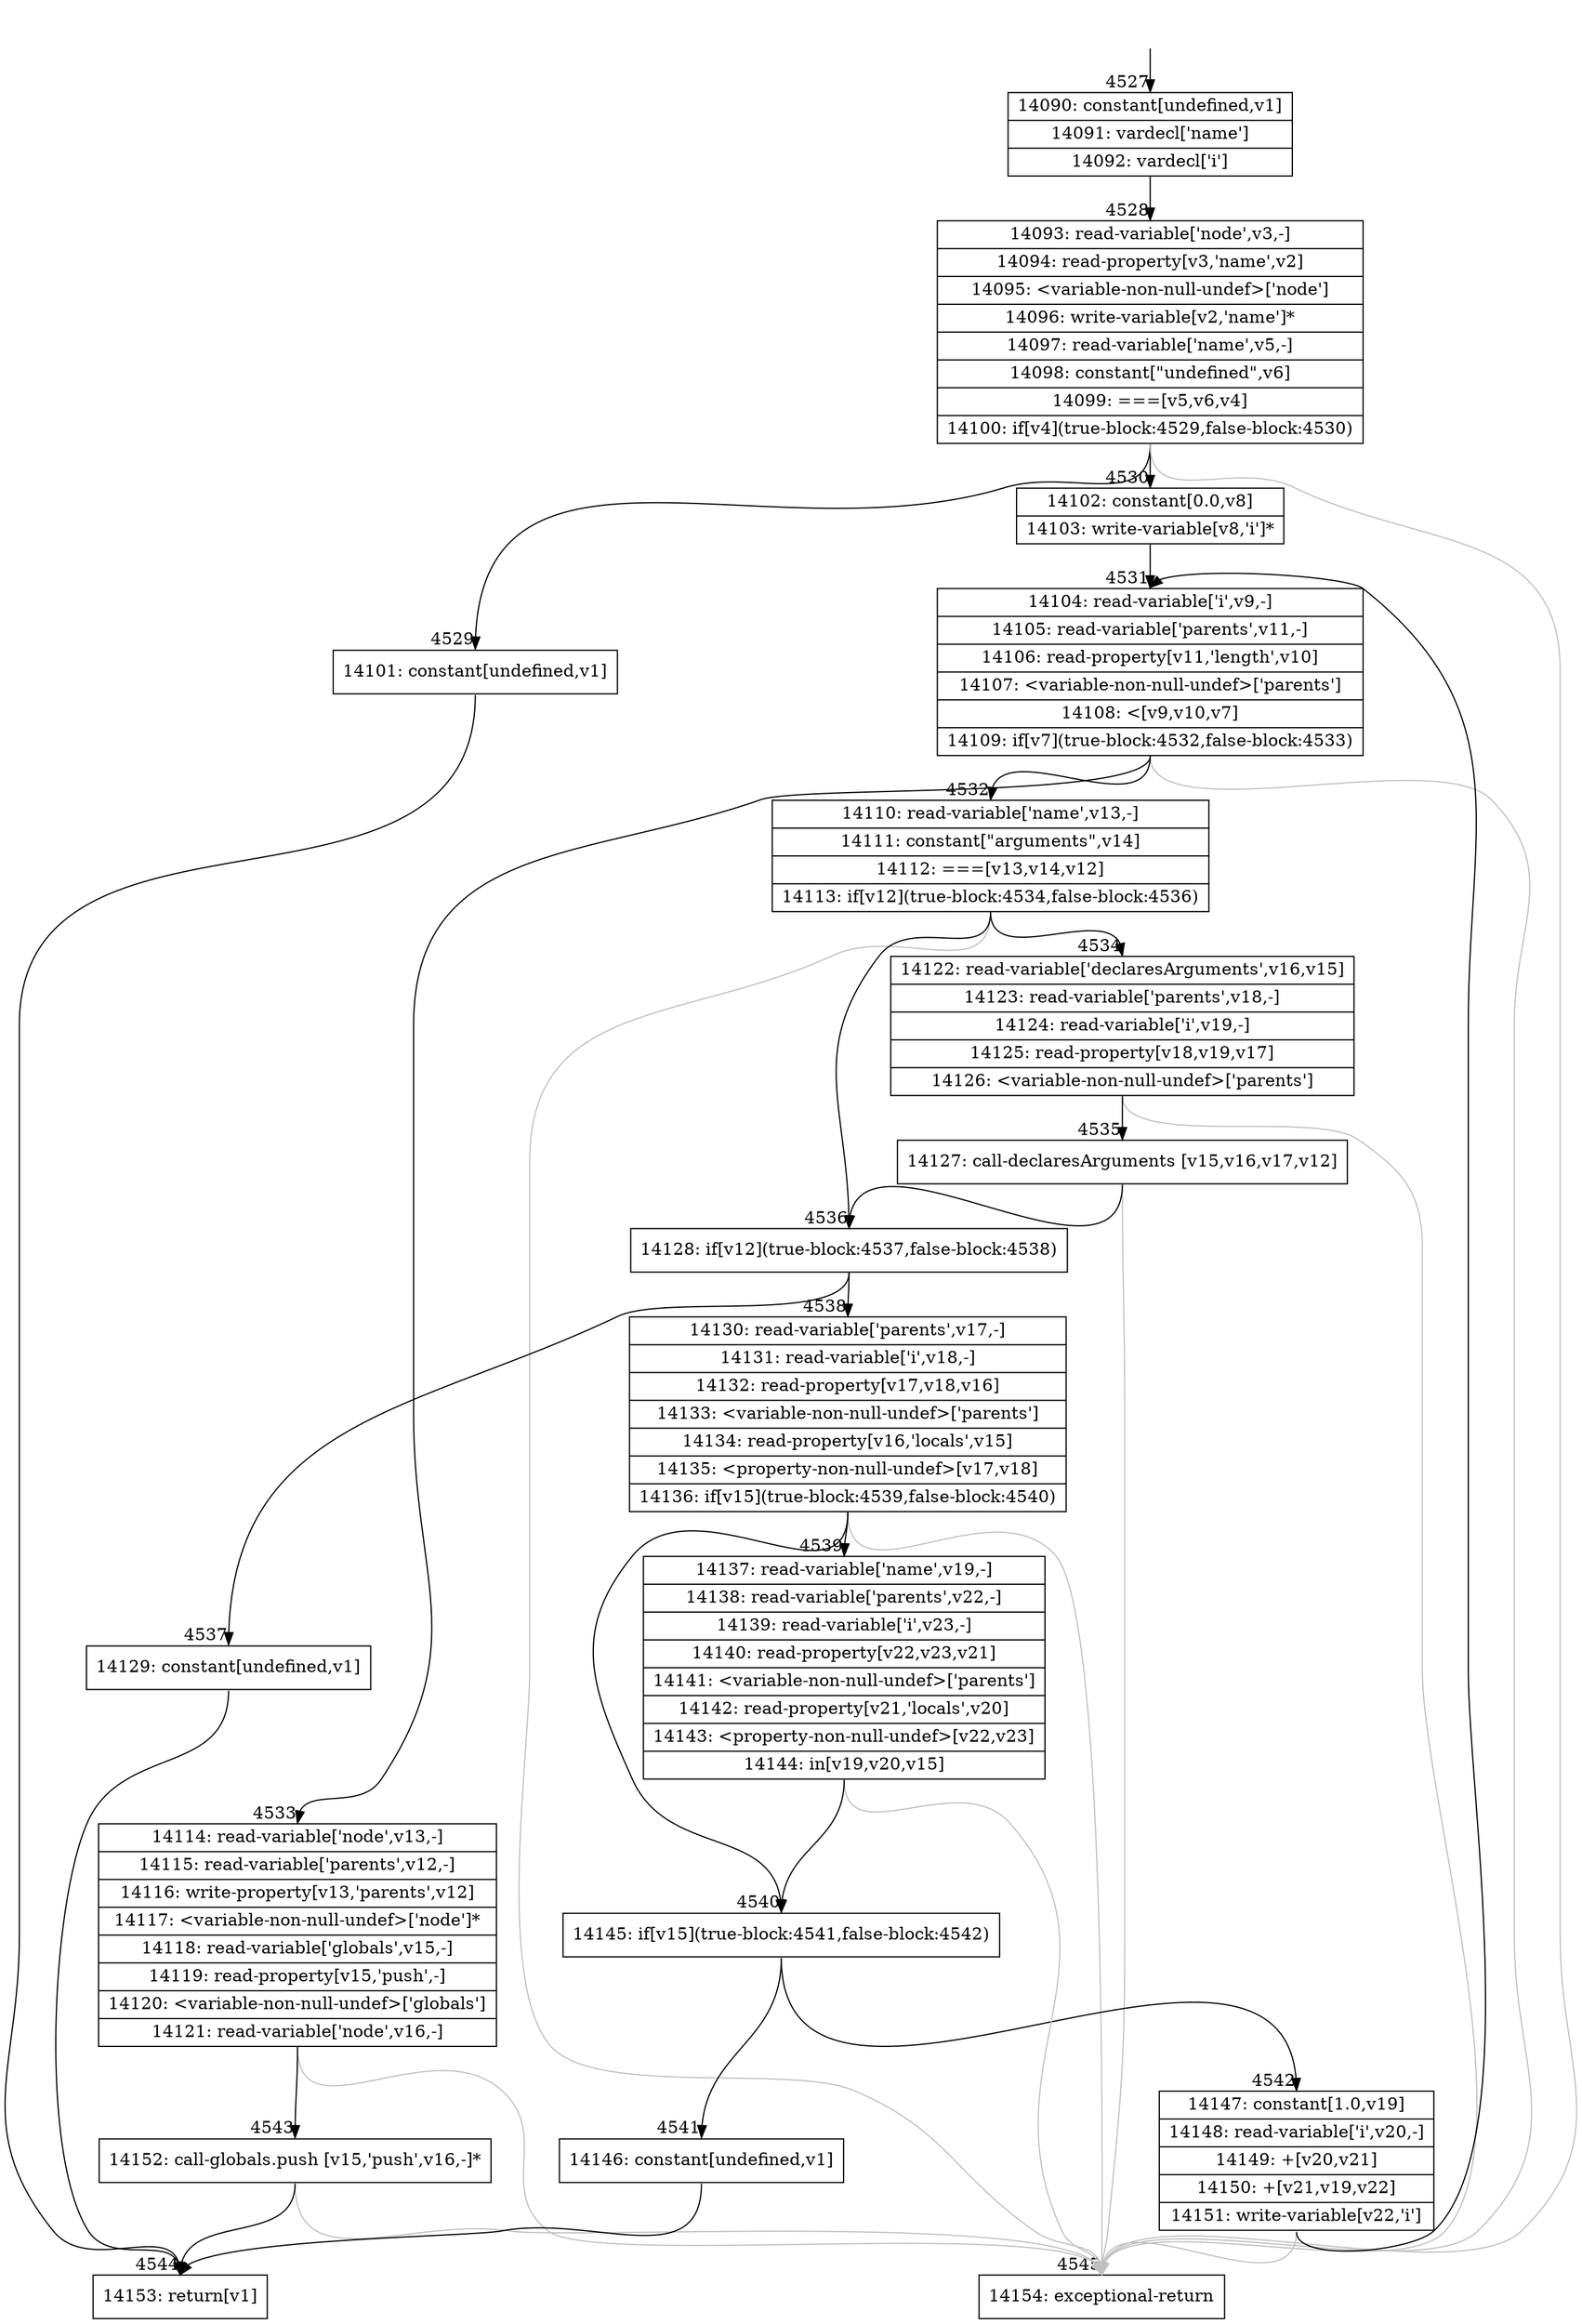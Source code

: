 digraph {
rankdir="TD"
BB_entry276[shape=none,label=""];
BB_entry276 -> BB4527 [tailport=s, headport=n, headlabel="    4527"]
BB4527 [shape=record label="{14090: constant[undefined,v1]|14091: vardecl['name']|14092: vardecl['i']}" ] 
BB4527 -> BB4528 [tailport=s, headport=n, headlabel="      4528"]
BB4528 [shape=record label="{14093: read-variable['node',v3,-]|14094: read-property[v3,'name',v2]|14095: \<variable-non-null-undef\>['node']|14096: write-variable[v2,'name']*|14097: read-variable['name',v5,-]|14098: constant[\"undefined\",v6]|14099: ===[v5,v6,v4]|14100: if[v4](true-block:4529,false-block:4530)}" ] 
BB4528 -> BB4529 [tailport=s, headport=n, headlabel="      4529"]
BB4528 -> BB4530 [tailport=s, headport=n, headlabel="      4530"]
BB4528 -> BB4545 [tailport=s, headport=n, color=gray, headlabel="      4545"]
BB4529 [shape=record label="{14101: constant[undefined,v1]}" ] 
BB4529 -> BB4544 [tailport=s, headport=n, headlabel="      4544"]
BB4530 [shape=record label="{14102: constant[0.0,v8]|14103: write-variable[v8,'i']*}" ] 
BB4530 -> BB4531 [tailport=s, headport=n, headlabel="      4531"]
BB4531 [shape=record label="{14104: read-variable['i',v9,-]|14105: read-variable['parents',v11,-]|14106: read-property[v11,'length',v10]|14107: \<variable-non-null-undef\>['parents']|14108: \<[v9,v10,v7]|14109: if[v7](true-block:4532,false-block:4533)}" ] 
BB4531 -> BB4532 [tailport=s, headport=n, headlabel="      4532"]
BB4531 -> BB4533 [tailport=s, headport=n, headlabel="      4533"]
BB4531 -> BB4545 [tailport=s, headport=n, color=gray]
BB4532 [shape=record label="{14110: read-variable['name',v13,-]|14111: constant[\"arguments\",v14]|14112: ===[v13,v14,v12]|14113: if[v12](true-block:4534,false-block:4536)}" ] 
BB4532 -> BB4536 [tailport=s, headport=n, headlabel="      4536"]
BB4532 -> BB4534 [tailport=s, headport=n, headlabel="      4534"]
BB4532 -> BB4545 [tailport=s, headport=n, color=gray]
BB4533 [shape=record label="{14114: read-variable['node',v13,-]|14115: read-variable['parents',v12,-]|14116: write-property[v13,'parents',v12]|14117: \<variable-non-null-undef\>['node']*|14118: read-variable['globals',v15,-]|14119: read-property[v15,'push',-]|14120: \<variable-non-null-undef\>['globals']|14121: read-variable['node',v16,-]}" ] 
BB4533 -> BB4543 [tailport=s, headport=n, headlabel="      4543"]
BB4533 -> BB4545 [tailport=s, headport=n, color=gray]
BB4534 [shape=record label="{14122: read-variable['declaresArguments',v16,v15]|14123: read-variable['parents',v18,-]|14124: read-variable['i',v19,-]|14125: read-property[v18,v19,v17]|14126: \<variable-non-null-undef\>['parents']}" ] 
BB4534 -> BB4535 [tailport=s, headport=n, headlabel="      4535"]
BB4534 -> BB4545 [tailport=s, headport=n, color=gray]
BB4535 [shape=record label="{14127: call-declaresArguments [v15,v16,v17,v12]}" ] 
BB4535 -> BB4536 [tailport=s, headport=n]
BB4535 -> BB4545 [tailport=s, headport=n, color=gray]
BB4536 [shape=record label="{14128: if[v12](true-block:4537,false-block:4538)}" ] 
BB4536 -> BB4537 [tailport=s, headport=n, headlabel="      4537"]
BB4536 -> BB4538 [tailport=s, headport=n, headlabel="      4538"]
BB4537 [shape=record label="{14129: constant[undefined,v1]}" ] 
BB4537 -> BB4544 [tailport=s, headport=n]
BB4538 [shape=record label="{14130: read-variable['parents',v17,-]|14131: read-variable['i',v18,-]|14132: read-property[v17,v18,v16]|14133: \<variable-non-null-undef\>['parents']|14134: read-property[v16,'locals',v15]|14135: \<property-non-null-undef\>[v17,v18]|14136: if[v15](true-block:4539,false-block:4540)}" ] 
BB4538 -> BB4540 [tailport=s, headport=n, headlabel="      4540"]
BB4538 -> BB4539 [tailport=s, headport=n, headlabel="      4539"]
BB4538 -> BB4545 [tailport=s, headport=n, color=gray]
BB4539 [shape=record label="{14137: read-variable['name',v19,-]|14138: read-variable['parents',v22,-]|14139: read-variable['i',v23,-]|14140: read-property[v22,v23,v21]|14141: \<variable-non-null-undef\>['parents']|14142: read-property[v21,'locals',v20]|14143: \<property-non-null-undef\>[v22,v23]|14144: in[v19,v20,v15]}" ] 
BB4539 -> BB4540 [tailport=s, headport=n]
BB4539 -> BB4545 [tailport=s, headport=n, color=gray]
BB4540 [shape=record label="{14145: if[v15](true-block:4541,false-block:4542)}" ] 
BB4540 -> BB4541 [tailport=s, headport=n, headlabel="      4541"]
BB4540 -> BB4542 [tailport=s, headport=n, headlabel="      4542"]
BB4541 [shape=record label="{14146: constant[undefined,v1]}" ] 
BB4541 -> BB4544 [tailport=s, headport=n]
BB4542 [shape=record label="{14147: constant[1.0,v19]|14148: read-variable['i',v20,-]|14149: +[v20,v21]|14150: +[v21,v19,v22]|14151: write-variable[v22,'i']}" ] 
BB4542 -> BB4531 [tailport=s, headport=n]
BB4542 -> BB4545 [tailport=s, headport=n, color=gray]
BB4543 [shape=record label="{14152: call-globals.push [v15,'push',v16,-]*}" ] 
BB4543 -> BB4544 [tailport=s, headport=n]
BB4543 -> BB4545 [tailport=s, headport=n, color=gray]
BB4544 [shape=record label="{14153: return[v1]}" ] 
BB4545 [shape=record label="{14154: exceptional-return}" ] 
//#$~ 4533
}
